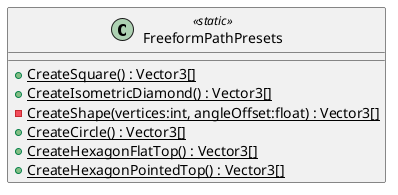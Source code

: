 @startuml
class FreeformPathPresets <<static>> {
    + {static} CreateSquare() : Vector3[]
    + {static} CreateIsometricDiamond() : Vector3[]
    - {static} CreateShape(vertices:int, angleOffset:float) : Vector3[]
    + {static} CreateCircle() : Vector3[]
    + {static} CreateHexagonFlatTop() : Vector3[]
    + {static} CreateHexagonPointedTop() : Vector3[]
}
@enduml

